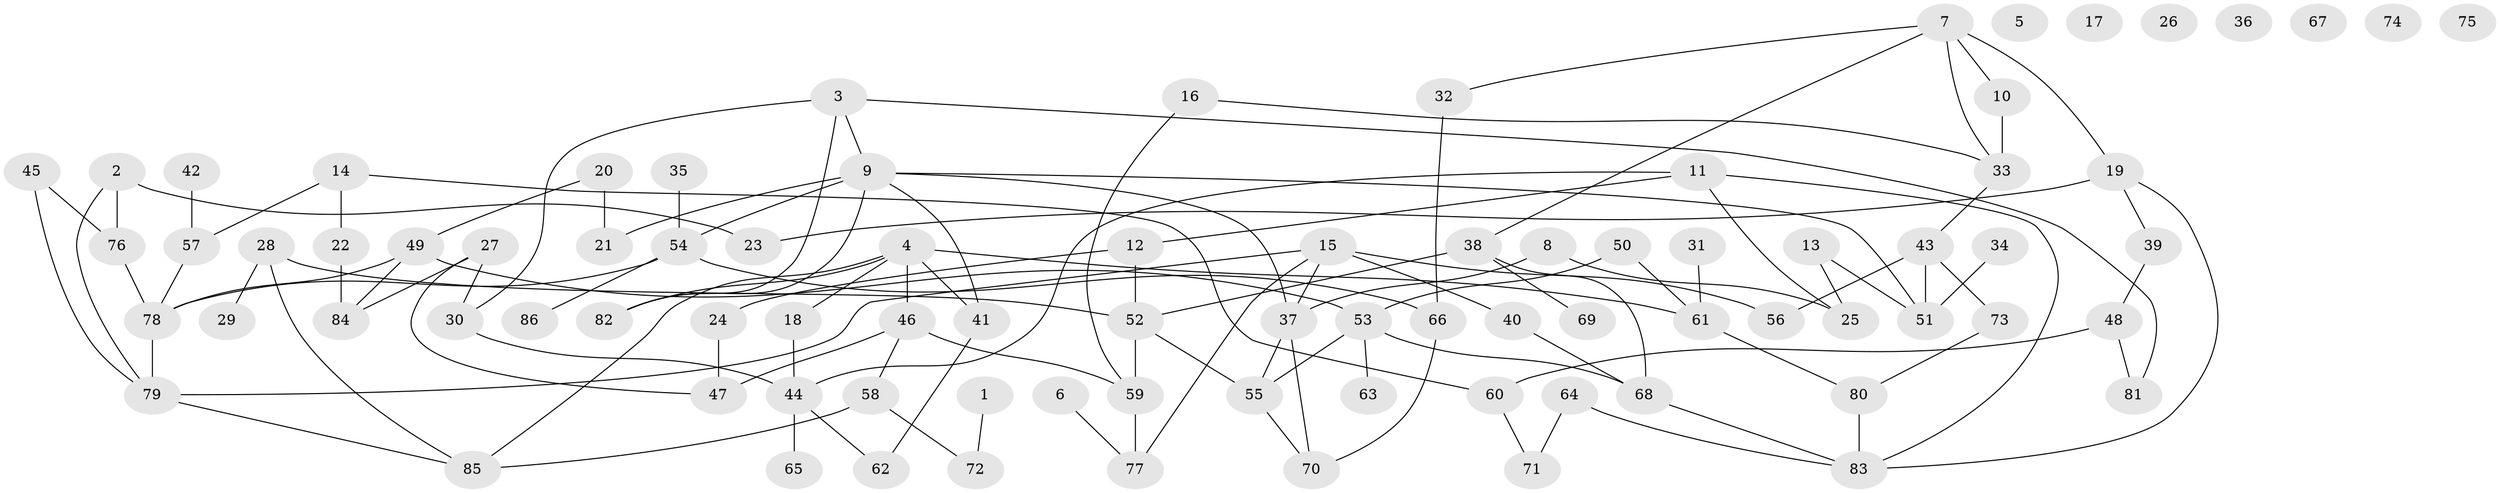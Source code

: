 // Generated by graph-tools (version 1.1) at 2025/00/03/09/25 03:00:40]
// undirected, 86 vertices, 117 edges
graph export_dot {
graph [start="1"]
  node [color=gray90,style=filled];
  1;
  2;
  3;
  4;
  5;
  6;
  7;
  8;
  9;
  10;
  11;
  12;
  13;
  14;
  15;
  16;
  17;
  18;
  19;
  20;
  21;
  22;
  23;
  24;
  25;
  26;
  27;
  28;
  29;
  30;
  31;
  32;
  33;
  34;
  35;
  36;
  37;
  38;
  39;
  40;
  41;
  42;
  43;
  44;
  45;
  46;
  47;
  48;
  49;
  50;
  51;
  52;
  53;
  54;
  55;
  56;
  57;
  58;
  59;
  60;
  61;
  62;
  63;
  64;
  65;
  66;
  67;
  68;
  69;
  70;
  71;
  72;
  73;
  74;
  75;
  76;
  77;
  78;
  79;
  80;
  81;
  82;
  83;
  84;
  85;
  86;
  1 -- 72;
  2 -- 23;
  2 -- 76;
  2 -- 79;
  3 -- 9;
  3 -- 30;
  3 -- 81;
  3 -- 82;
  4 -- 18;
  4 -- 41;
  4 -- 46;
  4 -- 61;
  4 -- 82;
  4 -- 85;
  6 -- 77;
  7 -- 10;
  7 -- 19;
  7 -- 32;
  7 -- 33;
  7 -- 38;
  8 -- 25;
  8 -- 37;
  9 -- 21;
  9 -- 37;
  9 -- 41;
  9 -- 51;
  9 -- 54;
  9 -- 82;
  10 -- 33;
  11 -- 12;
  11 -- 25;
  11 -- 44;
  11 -- 83;
  12 -- 24;
  12 -- 52;
  13 -- 25;
  13 -- 51;
  14 -- 22;
  14 -- 57;
  14 -- 60;
  15 -- 37;
  15 -- 40;
  15 -- 56;
  15 -- 77;
  15 -- 79;
  16 -- 33;
  16 -- 59;
  18 -- 44;
  19 -- 23;
  19 -- 39;
  19 -- 83;
  20 -- 21;
  20 -- 49;
  22 -- 84;
  24 -- 47;
  27 -- 30;
  27 -- 47;
  27 -- 84;
  28 -- 29;
  28 -- 52;
  28 -- 85;
  30 -- 44;
  31 -- 61;
  32 -- 66;
  33 -- 43;
  34 -- 51;
  35 -- 54;
  37 -- 55;
  37 -- 70;
  38 -- 52;
  38 -- 68;
  38 -- 69;
  39 -- 48;
  40 -- 68;
  41 -- 62;
  42 -- 57;
  43 -- 51;
  43 -- 56;
  43 -- 73;
  44 -- 62;
  44 -- 65;
  45 -- 76;
  45 -- 79;
  46 -- 47;
  46 -- 58;
  46 -- 59;
  48 -- 60;
  48 -- 81;
  49 -- 53;
  49 -- 78;
  49 -- 84;
  50 -- 53;
  50 -- 61;
  52 -- 55;
  52 -- 59;
  53 -- 55;
  53 -- 63;
  53 -- 68;
  54 -- 66;
  54 -- 78;
  54 -- 86;
  55 -- 70;
  57 -- 78;
  58 -- 72;
  58 -- 85;
  59 -- 77;
  60 -- 71;
  61 -- 80;
  64 -- 71;
  64 -- 83;
  66 -- 70;
  68 -- 83;
  73 -- 80;
  76 -- 78;
  78 -- 79;
  79 -- 85;
  80 -- 83;
}
